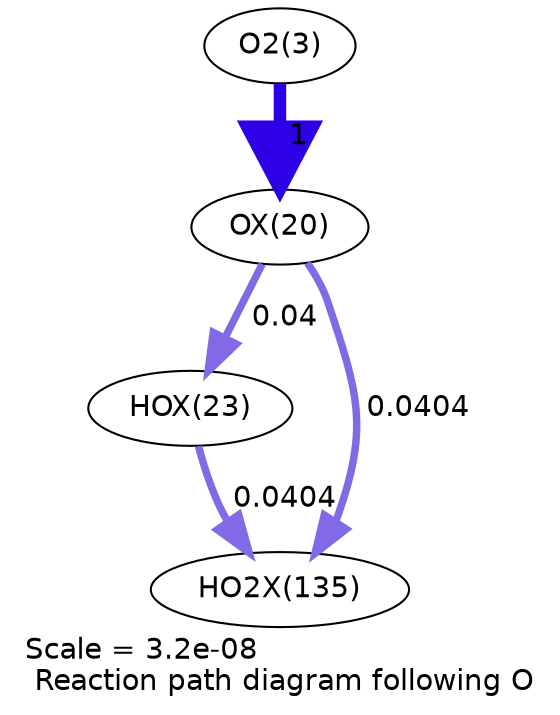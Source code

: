 digraph reaction_paths {
center=1;
s5 -> s34[fontname="Helvetica", penwidth=6, arrowsize=3, color="0.7, 1.5, 0.9"
, label=" 1"];
s34 -> s37[fontname="Helvetica", penwidth=3.57, arrowsize=1.78, color="0.7, 0.54, 0.9"
, label=" 0.04"];
s34 -> s54[fontname="Helvetica", penwidth=3.58, arrowsize=1.79, color="0.7, 0.54, 0.9"
, label=" 0.0404"];
s37 -> s54[fontname="Helvetica", penwidth=3.58, arrowsize=1.79, color="0.7, 0.54, 0.9"
, label=" 0.0404"];
s5 [ fontname="Helvetica", label="O2(3)"];
s34 [ fontname="Helvetica", label="OX(20)"];
s37 [ fontname="Helvetica", label="HOX(23)"];
s54 [ fontname="Helvetica", label="HO2X(135)"];
 label = "Scale = 3.2e-08\l Reaction path diagram following O";
 fontname = "Helvetica";
}
